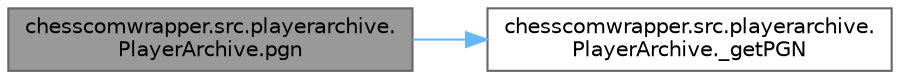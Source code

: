 digraph "chesscomwrapper.src.playerarchive.PlayerArchive.pgn"
{
 // LATEX_PDF_SIZE
  bgcolor="transparent";
  edge [fontname=Helvetica,fontsize=10,labelfontname=Helvetica,labelfontsize=10];
  node [fontname=Helvetica,fontsize=10,shape=box,height=0.2,width=0.4];
  rankdir="LR";
  Node1 [label="chesscomwrapper.src.playerarchive.\lPlayerArchive.pgn",height=0.2,width=0.4,color="gray40", fillcolor="grey60", style="filled", fontcolor="black",tooltip=" "];
  Node1 -> Node2 [color="steelblue1",style="solid"];
  Node2 [label="chesscomwrapper.src.playerarchive.\lPlayerArchive._getPGN",height=0.2,width=0.4,color="grey40", fillcolor="white", style="filled",URL="$classchesscomwrapper_1_1src_1_1playerarchive_1_1_player_archive.html#a15451899700d17a3aac4a2aadfc49493",tooltip=" "];
}
